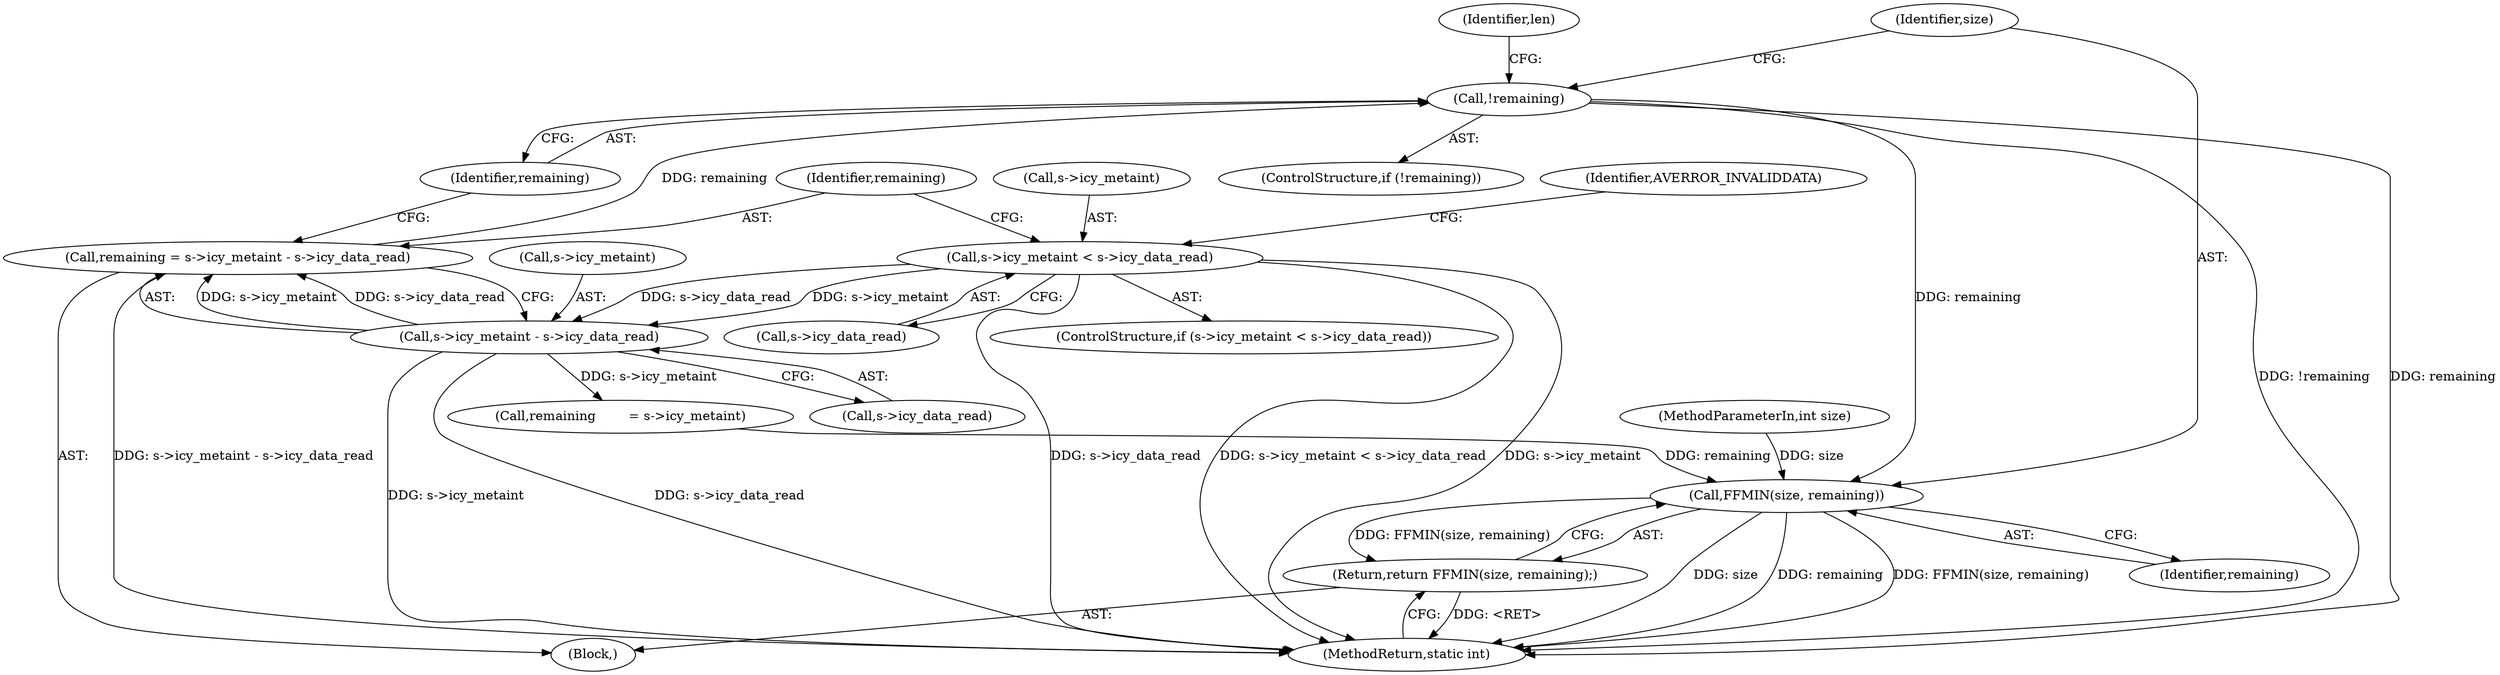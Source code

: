 digraph "0_FFmpeg_2a05c8f813de6f2278827734bf8102291e7484aa_8@API" {
"1000133" [label="(Call,!remaining)"];
"1000123" [label="(Call,remaining = s->icy_metaint - s->icy_data_read)"];
"1000125" [label="(Call,s->icy_metaint - s->icy_data_read)"];
"1000114" [label="(Call,s->icy_metaint < s->icy_data_read)"];
"1000208" [label="(Call,FFMIN(size, remaining))"];
"1000207" [label="(Return,return FFMIN(size, remaining);)"];
"1000208" [label="(Call,FFMIN(size, remaining))"];
"1000104" [label="(MethodParameterIn,int size)"];
"1000126" [label="(Call,s->icy_metaint)"];
"1000211" [label="(MethodReturn,static int)"];
"1000124" [label="(Identifier,remaining)"];
"1000114" [label="(Call,s->icy_metaint < s->icy_data_read)"];
"1000113" [label="(ControlStructure,if (s->icy_metaint < s->icy_data_read))"];
"1000132" [label="(ControlStructure,if (!remaining))"];
"1000105" [label="(Block,)"];
"1000115" [label="(Call,s->icy_metaint)"];
"1000202" [label="(Call,remaining        = s->icy_metaint)"];
"1000122" [label="(Identifier,AVERROR_INVALIDDATA)"];
"1000129" [label="(Call,s->icy_data_read)"];
"1000118" [label="(Call,s->icy_data_read)"];
"1000209" [label="(Identifier,size)"];
"1000133" [label="(Call,!remaining)"];
"1000210" [label="(Identifier,remaining)"];
"1000139" [label="(Identifier,len)"];
"1000123" [label="(Call,remaining = s->icy_metaint - s->icy_data_read)"];
"1000125" [label="(Call,s->icy_metaint - s->icy_data_read)"];
"1000207" [label="(Return,return FFMIN(size, remaining);)"];
"1000134" [label="(Identifier,remaining)"];
"1000133" -> "1000132"  [label="AST: "];
"1000133" -> "1000134"  [label="CFG: "];
"1000134" -> "1000133"  [label="AST: "];
"1000139" -> "1000133"  [label="CFG: "];
"1000209" -> "1000133"  [label="CFG: "];
"1000133" -> "1000211"  [label="DDG: !remaining"];
"1000133" -> "1000211"  [label="DDG: remaining"];
"1000123" -> "1000133"  [label="DDG: remaining"];
"1000133" -> "1000208"  [label="DDG: remaining"];
"1000123" -> "1000105"  [label="AST: "];
"1000123" -> "1000125"  [label="CFG: "];
"1000124" -> "1000123"  [label="AST: "];
"1000125" -> "1000123"  [label="AST: "];
"1000134" -> "1000123"  [label="CFG: "];
"1000123" -> "1000211"  [label="DDG: s->icy_metaint - s->icy_data_read"];
"1000125" -> "1000123"  [label="DDG: s->icy_metaint"];
"1000125" -> "1000123"  [label="DDG: s->icy_data_read"];
"1000125" -> "1000129"  [label="CFG: "];
"1000126" -> "1000125"  [label="AST: "];
"1000129" -> "1000125"  [label="AST: "];
"1000125" -> "1000211"  [label="DDG: s->icy_metaint"];
"1000125" -> "1000211"  [label="DDG: s->icy_data_read"];
"1000114" -> "1000125"  [label="DDG: s->icy_metaint"];
"1000114" -> "1000125"  [label="DDG: s->icy_data_read"];
"1000125" -> "1000202"  [label="DDG: s->icy_metaint"];
"1000114" -> "1000113"  [label="AST: "];
"1000114" -> "1000118"  [label="CFG: "];
"1000115" -> "1000114"  [label="AST: "];
"1000118" -> "1000114"  [label="AST: "];
"1000122" -> "1000114"  [label="CFG: "];
"1000124" -> "1000114"  [label="CFG: "];
"1000114" -> "1000211"  [label="DDG: s->icy_metaint"];
"1000114" -> "1000211"  [label="DDG: s->icy_data_read"];
"1000114" -> "1000211"  [label="DDG: s->icy_metaint < s->icy_data_read"];
"1000208" -> "1000207"  [label="AST: "];
"1000208" -> "1000210"  [label="CFG: "];
"1000209" -> "1000208"  [label="AST: "];
"1000210" -> "1000208"  [label="AST: "];
"1000207" -> "1000208"  [label="CFG: "];
"1000208" -> "1000211"  [label="DDG: size"];
"1000208" -> "1000211"  [label="DDG: remaining"];
"1000208" -> "1000211"  [label="DDG: FFMIN(size, remaining)"];
"1000208" -> "1000207"  [label="DDG: FFMIN(size, remaining)"];
"1000104" -> "1000208"  [label="DDG: size"];
"1000202" -> "1000208"  [label="DDG: remaining"];
"1000207" -> "1000105"  [label="AST: "];
"1000211" -> "1000207"  [label="CFG: "];
"1000207" -> "1000211"  [label="DDG: <RET>"];
}
